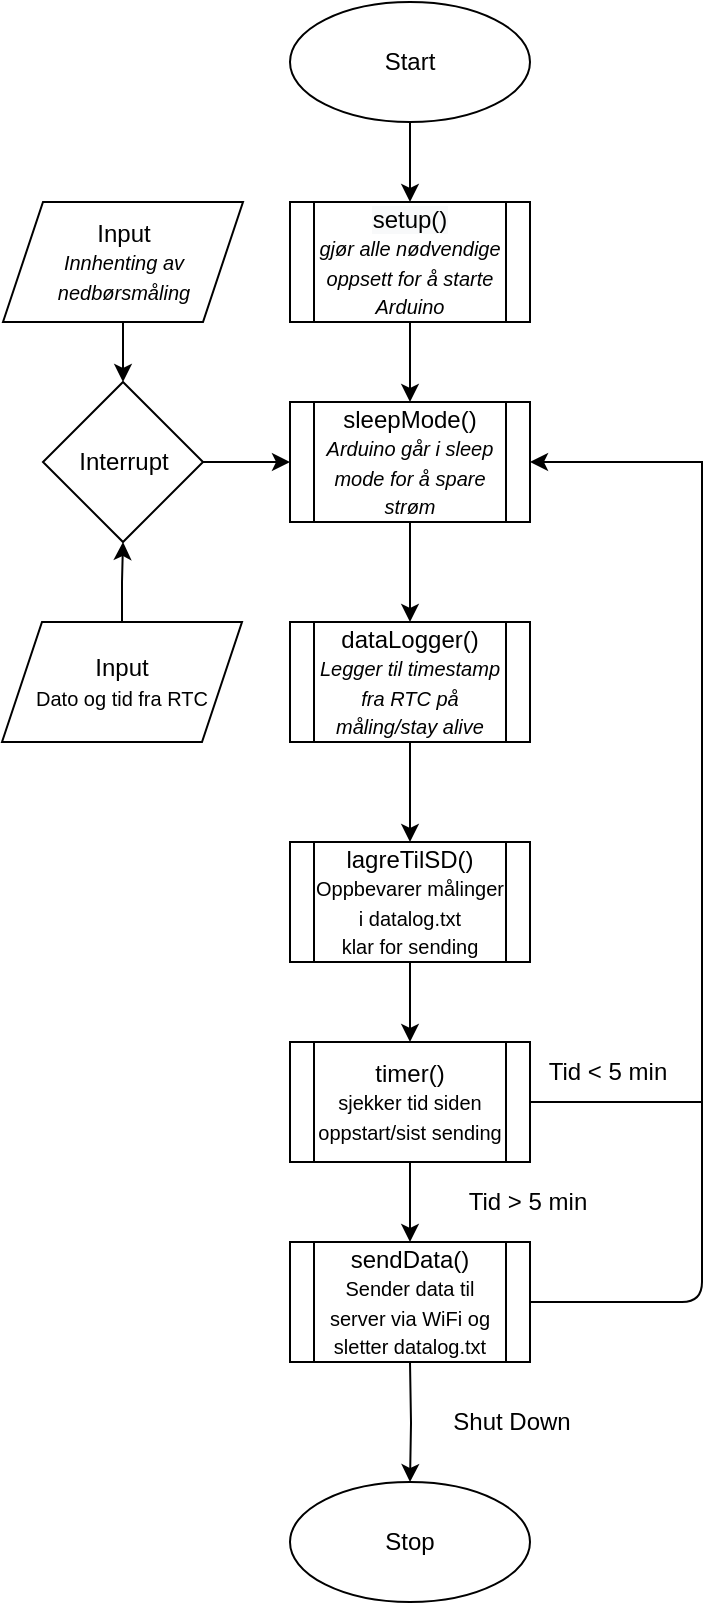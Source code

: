 <mxfile version="14.4.2" type="github">
  <diagram id="s1FAd_AgfW52bGK2yp9e" name="Page-1">
    <mxGraphModel dx="782" dy="1131" grid="1" gridSize="10" guides="1" tooltips="1" connect="1" arrows="1" fold="1" page="1" pageScale="1" pageWidth="827" pageHeight="1169" math="0" shadow="0">
      <root>
        <mxCell id="0" />
        <mxCell id="1" parent="0" />
        <mxCell id="KXGbyRWlH0LsL0UsSs6D-1" value="Start" style="ellipse;whiteSpace=wrap;html=1;" parent="1" vertex="1">
          <mxGeometry x="354" y="60" width="120" height="60" as="geometry" />
        </mxCell>
        <mxCell id="KXGbyRWlH0LsL0UsSs6D-2" value="Stop" style="ellipse;whiteSpace=wrap;html=1;" parent="1" vertex="1">
          <mxGeometry x="354" y="800" width="120" height="60" as="geometry" />
        </mxCell>
        <mxCell id="7A7k3l-eWq-D_Lx36ons-28" value="" style="edgeStyle=orthogonalEdgeStyle;rounded=0;orthogonalLoop=1;jettySize=auto;html=1;" parent="1" target="KXGbyRWlH0LsL0UsSs6D-2" edge="1">
          <mxGeometry relative="1" as="geometry">
            <mxPoint x="414" y="740" as="sourcePoint" />
          </mxGeometry>
        </mxCell>
        <mxCell id="7A7k3l-eWq-D_Lx36ons-17" value="" style="edgeStyle=orthogonalEdgeStyle;rounded=0;orthogonalLoop=1;jettySize=auto;html=1;" parent="1" source="zzjIF3lNwweGvg3sCjhe-1" target="zzjIF3lNwweGvg3sCjhe-6" edge="1">
          <mxGeometry relative="1" as="geometry" />
        </mxCell>
        <mxCell id="zzjIF3lNwweGvg3sCjhe-1" value="dataLogger()&lt;br style=&quot;font-size: 10px&quot;&gt;&lt;font size=&quot;1&quot;&gt;&lt;i&gt;Legger til timestamp fra RTC på måling/stay alive&lt;/i&gt;&lt;/font&gt;" style="shape=process;whiteSpace=wrap;html=1;backgroundOutline=1;" parent="1" vertex="1">
          <mxGeometry x="354" y="370" width="120" height="60" as="geometry" />
        </mxCell>
        <mxCell id="7A7k3l-eWq-D_Lx36ons-18" value="" style="edgeStyle=orthogonalEdgeStyle;rounded=0;orthogonalLoop=1;jettySize=auto;html=1;" parent="1" source="zzjIF3lNwweGvg3sCjhe-6" target="7A7k3l-eWq-D_Lx36ons-9" edge="1">
          <mxGeometry relative="1" as="geometry" />
        </mxCell>
        <mxCell id="zzjIF3lNwweGvg3sCjhe-6" value="lagreTilSD()&lt;br style=&quot;font-size: 10px&quot;&gt;&lt;font size=&quot;1&quot;&gt;Oppbevarer målinger i datalog.txt&lt;br&gt;klar for sending&lt;br&gt;&lt;/font&gt;" style="shape=process;whiteSpace=wrap;html=1;backgroundOutline=1;" parent="1" vertex="1">
          <mxGeometry x="354" y="480" width="120" height="60" as="geometry" />
        </mxCell>
        <mxCell id="7A7k3l-eWq-D_Lx36ons-12" value="" style="edgeStyle=orthogonalEdgeStyle;rounded=0;orthogonalLoop=1;jettySize=auto;html=1;" parent="1" source="7A7k3l-eWq-D_Lx36ons-1" target="7A7k3l-eWq-D_Lx36ons-5" edge="1">
          <mxGeometry relative="1" as="geometry" />
        </mxCell>
        <mxCell id="7A7k3l-eWq-D_Lx36ons-1" value="Input&lt;br&gt;&lt;i&gt;&lt;font style=&quot;font-size: 10px&quot;&gt;Innhenting av nedbørsmåling&lt;/font&gt;&lt;/i&gt;" style="shape=parallelogram;perimeter=parallelogramPerimeter;whiteSpace=wrap;html=1;fixedSize=1;" parent="1" vertex="1">
          <mxGeometry x="210.5" y="160" width="120" height="60" as="geometry" />
        </mxCell>
        <mxCell id="7A7k3l-eWq-D_Lx36ons-47" style="edgeStyle=orthogonalEdgeStyle;rounded=0;orthogonalLoop=1;jettySize=auto;html=1;entryX=0.5;entryY=0;entryDx=0;entryDy=0;" parent="1" source="7A7k3l-eWq-D_Lx36ons-2" target="zzjIF3lNwweGvg3sCjhe-1" edge="1">
          <mxGeometry relative="1" as="geometry" />
        </mxCell>
        <mxCell id="7A7k3l-eWq-D_Lx36ons-2" value="&lt;span&gt;sleepMode()&lt;/span&gt;&lt;br&gt;&lt;i&gt;&lt;font style=&quot;font-size: 10px&quot;&gt;Arduino går i sleep mode for å spare strøm&lt;/font&gt;&lt;/i&gt;" style="shape=process;whiteSpace=wrap;html=1;backgroundOutline=1;" parent="1" vertex="1">
          <mxGeometry x="354" y="260" width="120" height="60" as="geometry" />
        </mxCell>
        <mxCell id="7A7k3l-eWq-D_Lx36ons-41" value="" style="edgeStyle=orthogonalEdgeStyle;rounded=0;orthogonalLoop=1;jettySize=auto;html=1;entryX=0.5;entryY=1;entryDx=0;entryDy=0;" parent="1" source="7A7k3l-eWq-D_Lx36ons-4" target="7A7k3l-eWq-D_Lx36ons-5" edge="1">
          <mxGeometry relative="1" as="geometry">
            <mxPoint x="270" y="330" as="targetPoint" />
          </mxGeometry>
        </mxCell>
        <mxCell id="7A7k3l-eWq-D_Lx36ons-4" value="Input&lt;br style=&quot;font-size: 10px&quot;&gt;&lt;font size=&quot;1&quot;&gt;Dato og tid fra RTC&lt;/font&gt;" style="shape=parallelogram;perimeter=parallelogramPerimeter;whiteSpace=wrap;html=1;fixedSize=1;" parent="1" vertex="1">
          <mxGeometry x="210" y="370" width="120" height="60" as="geometry" />
        </mxCell>
        <mxCell id="7A7k3l-eWq-D_Lx36ons-6" value="" style="edgeStyle=orthogonalEdgeStyle;rounded=0;orthogonalLoop=1;jettySize=auto;html=1;" parent="1" source="7A7k3l-eWq-D_Lx36ons-5" edge="1">
          <mxGeometry relative="1" as="geometry">
            <mxPoint x="354" y="290" as="targetPoint" />
          </mxGeometry>
        </mxCell>
        <mxCell id="7A7k3l-eWq-D_Lx36ons-5" value="Interrupt" style="rhombus;whiteSpace=wrap;html=1;" parent="1" vertex="1">
          <mxGeometry x="230.5" y="250" width="80" height="80" as="geometry" />
        </mxCell>
        <mxCell id="7A7k3l-eWq-D_Lx36ons-24" value="" style="edgeStyle=orthogonalEdgeStyle;rounded=0;orthogonalLoop=1;jettySize=auto;html=1;" parent="1" source="7A7k3l-eWq-D_Lx36ons-9" edge="1">
          <mxGeometry relative="1" as="geometry">
            <mxPoint x="414" y="680" as="targetPoint" />
          </mxGeometry>
        </mxCell>
        <mxCell id="7A7k3l-eWq-D_Lx36ons-9" value="timer()&lt;br style=&quot;font-size: 10px&quot;&gt;&lt;font size=&quot;1&quot;&gt;sjekker tid siden oppstart/sist sending&lt;/font&gt;" style="shape=process;whiteSpace=wrap;html=1;backgroundOutline=1;" parent="1" vertex="1">
          <mxGeometry x="354" y="580" width="120" height="60" as="geometry" />
        </mxCell>
        <mxCell id="7A7k3l-eWq-D_Lx36ons-26" value="Tid &amp;gt; 5 min" style="text;html=1;strokeColor=none;fillColor=none;align=center;verticalAlign=middle;whiteSpace=wrap;rounded=0;" parent="1" vertex="1">
          <mxGeometry x="440" y="650" width="66" height="20" as="geometry" />
        </mxCell>
        <mxCell id="7A7k3l-eWq-D_Lx36ons-29" value="Shut Down" style="text;html=1;strokeColor=none;fillColor=none;align=center;verticalAlign=middle;whiteSpace=wrap;rounded=0;" parent="1" vertex="1">
          <mxGeometry x="430" y="760" width="70" height="20" as="geometry" />
        </mxCell>
        <mxCell id="7A7k3l-eWq-D_Lx36ons-32" value="Tid &amp;lt; 5 min" style="text;html=1;strokeColor=none;fillColor=none;align=center;verticalAlign=middle;whiteSpace=wrap;rounded=0;" parent="1" vertex="1">
          <mxGeometry x="480" y="585" width="66" height="20" as="geometry" />
        </mxCell>
        <mxCell id="mQ8JqH_8Vb1i8sTAiL1r-1" value="sendData()&lt;br style=&quot;font-size: 10px&quot;&gt;&lt;font size=&quot;1&quot;&gt;Sender data til server via WiFi og sletter datalog.txt&lt;br&gt;&lt;/font&gt;" style="shape=process;whiteSpace=wrap;html=1;backgroundOutline=1;" vertex="1" parent="1">
          <mxGeometry x="354" y="680" width="120" height="60" as="geometry" />
        </mxCell>
        <mxCell id="mQ8JqH_8Vb1i8sTAiL1r-4" style="edgeStyle=orthogonalEdgeStyle;rounded=0;orthogonalLoop=1;jettySize=auto;html=1;exitX=1;exitY=0.5;exitDx=0;exitDy=0;entryX=1;entryY=0.5;entryDx=0;entryDy=0;" edge="1" parent="1" source="7A7k3l-eWq-D_Lx36ons-9" target="7A7k3l-eWq-D_Lx36ons-2">
          <mxGeometry relative="1" as="geometry">
            <mxPoint x="560" y="300" as="targetPoint" />
            <Array as="points">
              <mxPoint x="560" y="610" />
              <mxPoint x="560" y="290" />
            </Array>
            <mxPoint x="454" y="720" as="sourcePoint" />
          </mxGeometry>
        </mxCell>
        <mxCell id="mQ8JqH_8Vb1i8sTAiL1r-6" value="" style="endArrow=none;html=1;exitX=1;exitY=0.5;exitDx=0;exitDy=0;" edge="1" parent="1" source="mQ8JqH_8Vb1i8sTAiL1r-1">
          <mxGeometry width="50" height="50" relative="1" as="geometry">
            <mxPoint x="380" y="490" as="sourcePoint" />
            <mxPoint x="560" y="600" as="targetPoint" />
            <Array as="points">
              <mxPoint x="560" y="710" />
            </Array>
          </mxGeometry>
        </mxCell>
        <mxCell id="mQ8JqH_8Vb1i8sTAiL1r-7" value="&lt;span style=&quot;color: rgb(0 , 0 , 0) ; font-family: &amp;#34;helvetica&amp;#34; ; font-size: 12px ; font-style: normal ; font-weight: 400 ; letter-spacing: normal ; text-align: center ; text-indent: 0px ; text-transform: none ; word-spacing: 0px ; background-color: rgb(248 , 249 , 250)&quot;&gt;setup()&lt;/span&gt;&lt;br style=&quot;color: rgb(0 , 0 , 0) ; font-family: &amp;#34;helvetica&amp;#34; ; font-size: 12px ; font-style: normal ; font-weight: 400 ; letter-spacing: normal ; text-align: center ; text-indent: 0px ; text-transform: none ; word-spacing: 0px ; background-color: rgb(248 , 249 , 250)&quot;&gt;&lt;font face=&quot;helvetica&quot;&gt;&lt;span style=&quot;font-size: 10px&quot;&gt;&lt;i&gt;gjør alle nødvendige oppsett for å starte Arduino&lt;br&gt;&lt;/i&gt;&lt;/span&gt;&lt;/font&gt;" style="shape=process;whiteSpace=wrap;html=1;backgroundOutline=1;" vertex="1" parent="1">
          <mxGeometry x="354" y="160" width="120" height="60" as="geometry" />
        </mxCell>
        <mxCell id="mQ8JqH_8Vb1i8sTAiL1r-8" value="" style="endArrow=classic;html=1;exitX=0.5;exitY=1;exitDx=0;exitDy=0;entryX=0.5;entryY=0;entryDx=0;entryDy=0;" edge="1" parent="1" source="KXGbyRWlH0LsL0UsSs6D-1" target="mQ8JqH_8Vb1i8sTAiL1r-7">
          <mxGeometry width="50" height="50" relative="1" as="geometry">
            <mxPoint x="580" y="110" as="sourcePoint" />
            <mxPoint x="630" y="60" as="targetPoint" />
          </mxGeometry>
        </mxCell>
        <mxCell id="mQ8JqH_8Vb1i8sTAiL1r-9" value="" style="endArrow=classic;html=1;exitX=0.5;exitY=1;exitDx=0;exitDy=0;entryX=0.5;entryY=0;entryDx=0;entryDy=0;" edge="1" parent="1" source="mQ8JqH_8Vb1i8sTAiL1r-7" target="7A7k3l-eWq-D_Lx36ons-2">
          <mxGeometry width="50" height="50" relative="1" as="geometry">
            <mxPoint x="424" y="130" as="sourcePoint" />
            <mxPoint x="424" y="170" as="targetPoint" />
          </mxGeometry>
        </mxCell>
      </root>
    </mxGraphModel>
  </diagram>
</mxfile>
